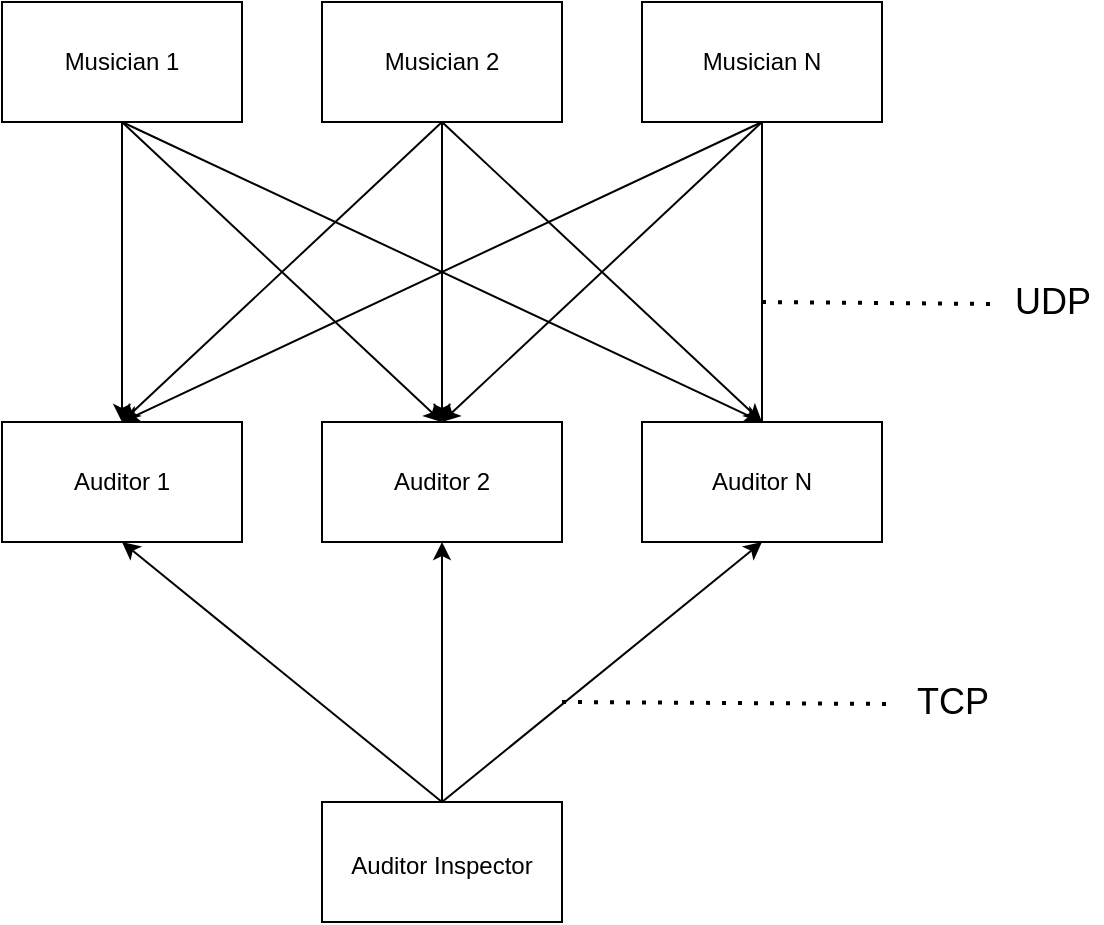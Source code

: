 <mxfile>
    <diagram id="zqnznwl4B-nJXNTe0tcW" name="Page-1">
        <mxGraphModel dx="657" dy="790" grid="1" gridSize="10" guides="1" tooltips="1" connect="1" arrows="1" fold="1" page="1" pageScale="1" pageWidth="1169" pageHeight="827" math="0" shadow="0">
            <root>
                <mxCell id="0"/>
                <mxCell id="1" parent="0"/>
                <mxCell id="12" style="edgeStyle=none;html=1;exitX=0.5;exitY=1;exitDx=0;exitDy=0;" edge="1" parent="1" source="2" target="7">
                    <mxGeometry relative="1" as="geometry"/>
                </mxCell>
                <mxCell id="15" style="edgeStyle=none;html=1;exitX=0.5;exitY=1;exitDx=0;exitDy=0;entryX=0.5;entryY=0;entryDx=0;entryDy=0;" edge="1" parent="1" source="2" target="8">
                    <mxGeometry relative="1" as="geometry"/>
                </mxCell>
                <mxCell id="18" style="edgeStyle=none;html=1;exitX=0.5;exitY=1;exitDx=0;exitDy=0;entryX=0.5;entryY=0;entryDx=0;entryDy=0;" edge="1" parent="1" source="2" target="9">
                    <mxGeometry relative="1" as="geometry"/>
                </mxCell>
                <mxCell id="2" value="Musician 1" style="rounded=0;whiteSpace=wrap;html=1;" vertex="1" parent="1">
                    <mxGeometry x="80" y="160" width="120" height="60" as="geometry"/>
                </mxCell>
                <mxCell id="13" style="edgeStyle=none;html=1;exitX=0.5;exitY=1;exitDx=0;exitDy=0;entryX=0.5;entryY=0;entryDx=0;entryDy=0;" edge="1" parent="1" source="3" target="7">
                    <mxGeometry relative="1" as="geometry"/>
                </mxCell>
                <mxCell id="16" style="edgeStyle=none;html=1;exitX=0.5;exitY=1;exitDx=0;exitDy=0;" edge="1" parent="1" source="3">
                    <mxGeometry relative="1" as="geometry">
                        <mxPoint x="300" y="370" as="targetPoint"/>
                    </mxGeometry>
                </mxCell>
                <mxCell id="19" style="edgeStyle=none;html=1;exitX=0.5;exitY=1;exitDx=0;exitDy=0;" edge="1" parent="1" source="3">
                    <mxGeometry relative="1" as="geometry">
                        <mxPoint x="460" y="370" as="targetPoint"/>
                    </mxGeometry>
                </mxCell>
                <mxCell id="3" value="Musician 2" style="rounded=0;whiteSpace=wrap;html=1;" vertex="1" parent="1">
                    <mxGeometry x="240" y="160" width="120" height="60" as="geometry"/>
                </mxCell>
                <mxCell id="14" style="edgeStyle=none;html=1;exitX=0.5;exitY=1;exitDx=0;exitDy=0;" edge="1" parent="1" source="6">
                    <mxGeometry relative="1" as="geometry">
                        <mxPoint x="140" y="370" as="targetPoint"/>
                    </mxGeometry>
                </mxCell>
                <mxCell id="17" style="edgeStyle=none;html=1;exitX=0.5;exitY=1;exitDx=0;exitDy=0;" edge="1" parent="1" source="6">
                    <mxGeometry relative="1" as="geometry">
                        <mxPoint x="300" y="370" as="targetPoint"/>
                    </mxGeometry>
                </mxCell>
                <mxCell id="20" style="edgeStyle=none;html=1;exitX=0.5;exitY=1;exitDx=0;exitDy=0;" edge="1" parent="1" source="6">
                    <mxGeometry relative="1" as="geometry">
                        <mxPoint x="460" y="380" as="targetPoint"/>
                    </mxGeometry>
                </mxCell>
                <mxCell id="6" value="Musician N" style="rounded=0;whiteSpace=wrap;html=1;" vertex="1" parent="1">
                    <mxGeometry x="400" y="160" width="120" height="60" as="geometry"/>
                </mxCell>
                <mxCell id="7" value="Auditor 1" style="rounded=0;whiteSpace=wrap;html=1;" vertex="1" parent="1">
                    <mxGeometry x="80" y="370" width="120" height="60" as="geometry"/>
                </mxCell>
                <mxCell id="8" value="Auditor 2" style="rounded=0;whiteSpace=wrap;html=1;" vertex="1" parent="1">
                    <mxGeometry x="240" y="370" width="120" height="60" as="geometry"/>
                </mxCell>
                <mxCell id="9" value="Auditor N" style="rounded=0;whiteSpace=wrap;html=1;" vertex="1" parent="1">
                    <mxGeometry x="400" y="370" width="120" height="60" as="geometry"/>
                </mxCell>
                <mxCell id="21" value="&lt;font style=&quot;font-size: 18px&quot;&gt;UDP&lt;/font&gt;" style="text;html=1;align=center;verticalAlign=middle;resizable=0;points=[];autosize=1;strokeColor=none;fillColor=none;" vertex="1" parent="1">
                    <mxGeometry x="580" y="300" width="50" height="20" as="geometry"/>
                </mxCell>
                <mxCell id="22" value="" style="endArrow=none;dashed=1;html=1;dashPattern=1 3;strokeWidth=2;fontSize=18;entryX=-0.06;entryY=0.55;entryDx=0;entryDy=0;entryPerimeter=0;" edge="1" parent="1" target="21">
                    <mxGeometry width="50" height="50" relative="1" as="geometry">
                        <mxPoint x="460" y="310" as="sourcePoint"/>
                        <mxPoint x="410" y="380" as="targetPoint"/>
                    </mxGeometry>
                </mxCell>
                <mxCell id="23" value="&lt;font style=&quot;font-size: 12px&quot;&gt;Auditor Inspector&lt;/font&gt;" style="rounded=0;whiteSpace=wrap;html=1;fontSize=18;" vertex="1" parent="1">
                    <mxGeometry x="240" y="560" width="120" height="60" as="geometry"/>
                </mxCell>
                <mxCell id="24" value="" style="endArrow=classic;html=1;fontSize=12;entryX=0.5;entryY=1;entryDx=0;entryDy=0;exitX=0.5;exitY=0;exitDx=0;exitDy=0;" edge="1" parent="1" source="23" target="7">
                    <mxGeometry width="50" height="50" relative="1" as="geometry">
                        <mxPoint x="360" y="530" as="sourcePoint"/>
                        <mxPoint x="410" y="480" as="targetPoint"/>
                    </mxGeometry>
                </mxCell>
                <mxCell id="25" value="" style="endArrow=classic;html=1;fontSize=12;entryX=0.5;entryY=1;entryDx=0;entryDy=0;exitX=0.5;exitY=0;exitDx=0;exitDy=0;" edge="1" parent="1" source="23" target="8">
                    <mxGeometry width="50" height="50" relative="1" as="geometry">
                        <mxPoint x="220" y="550" as="sourcePoint"/>
                        <mxPoint x="410" y="480" as="targetPoint"/>
                    </mxGeometry>
                </mxCell>
                <mxCell id="26" value="" style="endArrow=classic;html=1;fontSize=12;entryX=0.5;entryY=1;entryDx=0;entryDy=0;exitX=0.5;exitY=0;exitDx=0;exitDy=0;" edge="1" parent="1" source="23" target="9">
                    <mxGeometry width="50" height="50" relative="1" as="geometry">
                        <mxPoint x="480" y="530" as="sourcePoint"/>
                        <mxPoint x="410" y="480" as="targetPoint"/>
                    </mxGeometry>
                </mxCell>
                <mxCell id="27" value="&lt;font style=&quot;font-size: 18px&quot;&gt;TCP&lt;/font&gt;" style="text;html=1;align=center;verticalAlign=middle;resizable=0;points=[];autosize=1;strokeColor=none;fillColor=none;" vertex="1" parent="1">
                    <mxGeometry x="530" y="500" width="50" height="20" as="geometry"/>
                </mxCell>
                <mxCell id="28" value="" style="endArrow=none;dashed=1;html=1;dashPattern=1 3;strokeWidth=2;fontSize=18;entryX=-0.06;entryY=0.55;entryDx=0;entryDy=0;entryPerimeter=0;" edge="1" parent="1" target="27">
                    <mxGeometry width="50" height="50" relative="1" as="geometry">
                        <mxPoint x="360" y="510" as="sourcePoint"/>
                        <mxPoint x="350" y="590" as="targetPoint"/>
                    </mxGeometry>
                </mxCell>
            </root>
        </mxGraphModel>
    </diagram>
</mxfile>